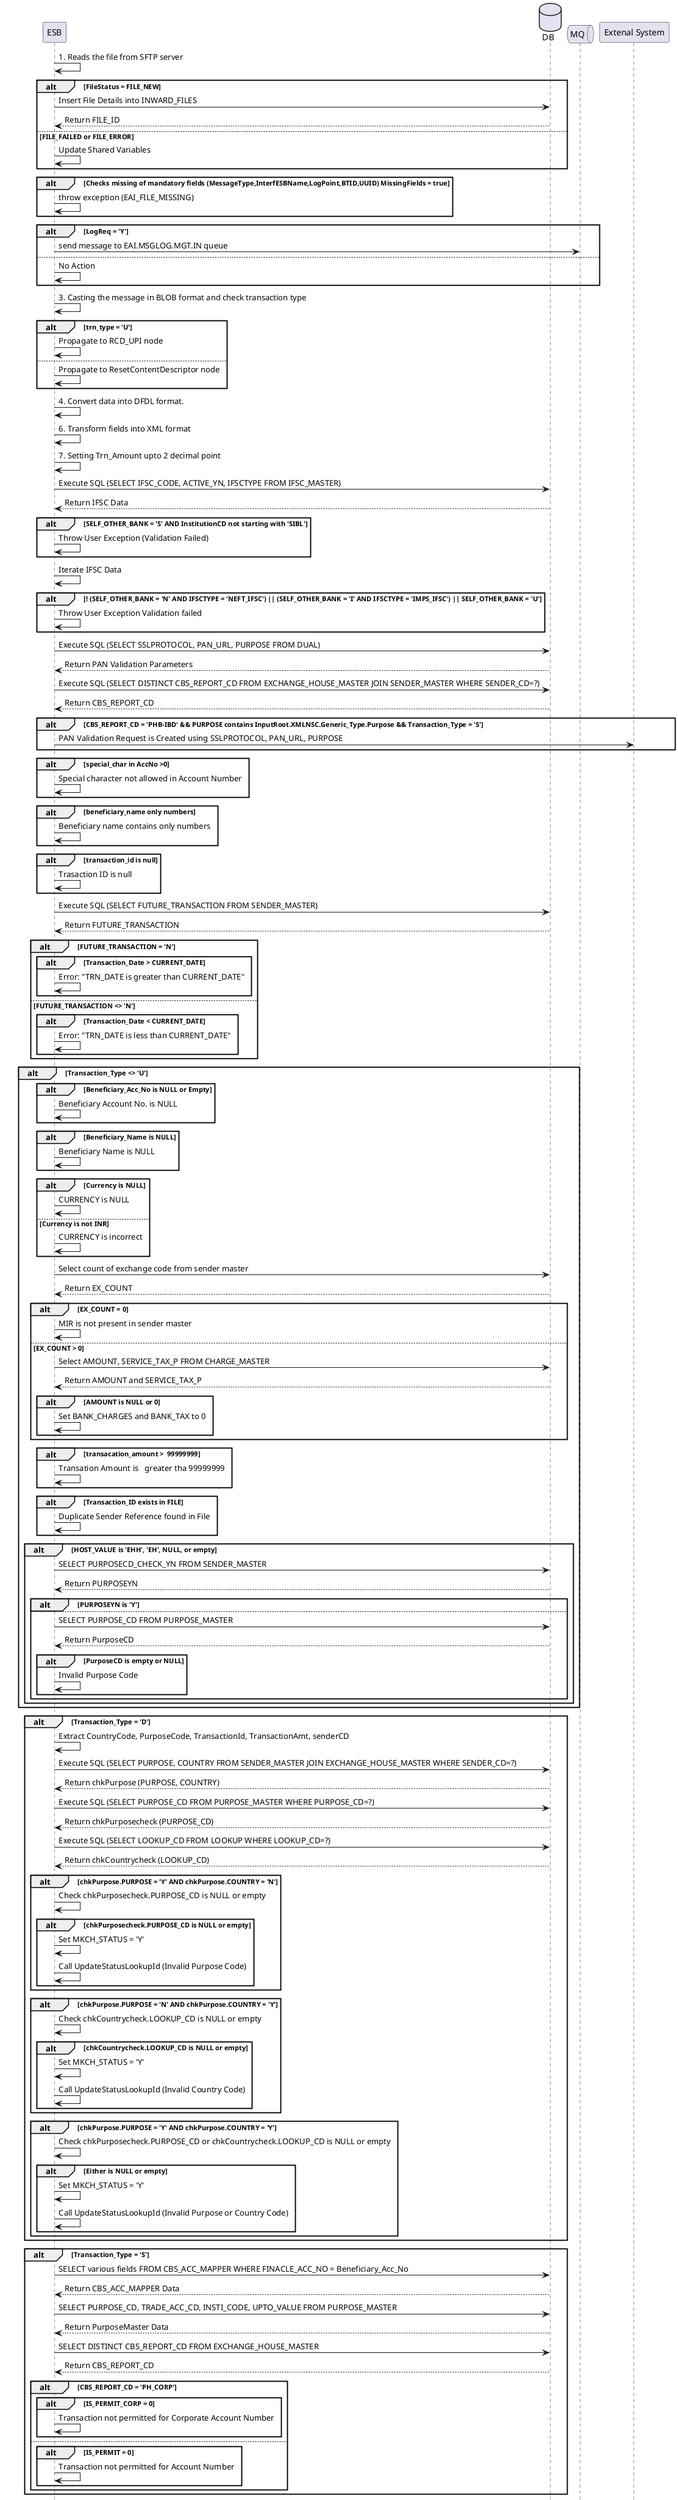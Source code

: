 @startuml
participant ESB
Database "DB" as DB
Queue "MQ" as MQ
participant "Extenal System" as ES

ESB -> ESB: 1. Reads the file from SFTP server

alt FileStatus = FILE_NEW
    ESB -> DB: Insert File Details into INWARD_FILES
    DB --> ESB: Return FILE_ID
else FILE_FAILED or FILE_ERROR
    ESB -> ESB: Update Shared Variables
end

alt Checks missing of mandatory fields (MessageType,InterfESBName,LogPoint,BTID,UUID) MissingFields = true
    ESB-> ESB: throw exception (EAI_FILE_MISSING)
end

alt LogReq = 'Y'
    ESB -> MQ: send message to EAI.MSGLOG.MGT.IN queue
else
    ESB -> ESB: No Action
end

ESB->ESB: 3. Casting the message in BLOB format and check transaction type

alt trn_type = 'U'
    ESB -> ESB: Propagate to RCD_UPI node
else
    ESB -> ESB: Propagate to ResetContentDescriptor node
end

ESB->ESB: 4. Convert data into DFDL format. 

ESB->ESB: 6. Transform fields into XML format

ESB->ESB: 7. Setting Trn_Amount upto 2 decimal point


ESB -> DB: Execute SQL (SELECT IFSC_CODE, ACTIVE_YN, IFSCTYPE FROM IFSC_MASTER)
DB --> ESB: Return IFSC Data

alt SELF_OTHER_BANK = 'S' AND InstitutionCD not starting with 'SIBL'
    ESB -> ESB: Throw User Exception (Validation Failed)
end

ESB -> ESB: Iterate IFSC Data
alt ! (SELF_OTHER_BANK = 'N' AND IFSCTYPE = 'NEFT_IFSC') || (SELF_OTHER_BANK = 'I' AND IFSCTYPE = 'IMPS_IFSC') || SELF_OTHER_BANK = 'U'
    ESB -> ESB: Throw User Exception Validation failed
end

ESB -> DB: Execute SQL (SELECT SSLPROTOCOL, PAN_URL, PURPOSE FROM DUAL)
DB --> ESB: Return PAN Validation Parameters

ESB -> DB: Execute SQL (SELECT DISTINCT CBS_REPORT_CD FROM EXCHANGE_HOUSE_MASTER JOIN SENDER_MASTER WHERE SENDER_CD=?)
DB --> ESB: Return CBS_REPORT_CD

alt CBS_REPORT_CD = 'PHB-IBD' && PURPOSE contains InputRoot.XMLNSC.Generic_Type.Purpose && Transaction_Type = 'S'
    ESB -> ES: PAN Validation Request is Created using SSLPROTOCOL, PAN_URL, PURPOSE
end


alt special_char in AccNo >0
    ESB -> ESB : Special character not allowed in Account Number
end
alt beneficiary_name only numbers
    ESB -> ESB : Beneficiary name contains only numbers
end
alt transaction_id is null 
    ESB -> ESB : Trasaction ID is null
end

ESB -> DB: Execute SQL (SELECT FUTURE_TRANSACTION FROM SENDER_MASTER)
DB --> ESB: Return FUTURE_TRANSACTION

alt FUTURE_TRANSACTION = 'N'
    alt Transaction_Date > CURRENT_DATE
        ESB -> ESB: Error: "TRN_DATE is greater than CURRENT_DATE"
    end
else FUTURE_TRANSACTION <> 'N'
    alt Transaction_Date < CURRENT_DATE
        ESB -> ESB: Error: "TRN_DATE is less than CURRENT_DATE"
    end
end

alt Transaction_Type <> 'U'
    alt Beneficiary_Acc_No is NULL or Empty
        ESB -> ESB: Beneficiary Account No. is NULL
    end

    alt Beneficiary_Name is NULL
        ESB -> ESB: Beneficiary Name is NULL
    end

    alt Currency is NULL
        ESB -> ESB: CURRENCY is NULL
    else Currency is not INR
        ESB -> ESB: CURRENCY is incorrect
    end

    ESB -> DB: Select count of exchange code from sender master 
    DB --> ESB: Return EX_COUNT

    alt EX_COUNT = 0
        ESB -> ESB:  MIR is not present in sender master
    else EX_COUNT > 0
        ESB -> DB: Select AMOUNT, SERVICE_TAX_P FROM CHARGE_MASTER 
        DB --> ESB: Return AMOUNT and SERVICE_TAX_P
        
        alt AMOUNT is NULL or 0
            ESB -> ESB: Set BANK_CHARGES and BANK_TAX to 0
        end
    end

    alt transacation_amount >  99999999
            ESB -> ESB : Transation Amount is   greater tha 99999999
    end

    alt Transaction_ID exists in FILE
        ESB -> ESB: Duplicate Sender Reference found in File
    end

    alt HOST_VALUE is 'EHH', 'EH', NULL, or empty
        ESB -> DB: SELECT PURPOSECD_CHECK_YN FROM SENDER_MASTER 
        DB --> ESB: Return PURPOSEYN
        
        alt PURPOSEYN is 'Y'
            else
                ESB -> DB: SELECT PURPOSE_CD FROM PURPOSE_MASTER 
                DB --> ESB: Return PurposeCD
                alt PurposeCD is empty or NULL
                    ESB -> ESB: Invalid Purpose Code
                end
        end
        
    end
end

alt Transaction_Type = 'D'
    ESB -> ESB: Extract CountryCode, PurposeCode, TransactionId, TransactionAmt, senderCD
    ESB -> DB: Execute SQL (SELECT PURPOSE, COUNTRY FROM SENDER_MASTER JOIN EXCHANGE_HOUSE_MASTER WHERE SENDER_CD=?)
    DB --> ESB: Return chkPurpose (PURPOSE, COUNTRY)

    ESB -> DB: Execute SQL (SELECT PURPOSE_CD FROM PURPOSE_MASTER WHERE PURPOSE_CD=?)
    DB --> ESB: Return chkPurposecheck (PURPOSE_CD)

    ESB -> DB: Execute SQL (SELECT LOOKUP_CD FROM LOOKUP WHERE LOOKUP_CD=?)
    DB --> ESB: Return chkCountrycheck (LOOKUP_CD)

   alt chkPurpose.PURPOSE = 'Y' AND chkPurpose.COUNTRY = 'N'
        ESB -> ESB: Check chkPurposecheck.PURPOSE_CD is NULL or empty
        alt chkPurposecheck.PURPOSE_CD is NULL or empty
            ESB -> ESB: Set MKCH_STATUS = 'Y'
            ESB -> ESB: Call UpdateStatusLookupId (Invalid Purpose Code)
        end
    end

    alt chkPurpose.PURPOSE = 'N' AND chkPurpose.COUNTRY = 'Y'
        ESB -> ESB: Check chkCountrycheck.LOOKUP_CD is NULL or empty
        alt chkCountrycheck.LOOKUP_CD is NULL or empty
            ESB -> ESB: Set MKCH_STATUS = 'Y'
            ESB -> ESB: Call UpdateStatusLookupId (Invalid Country Code)
        end
    end

    alt chkPurpose.PURPOSE = 'Y' AND chkPurpose.COUNTRY = 'Y'
        ESB -> ESB: Check chkPurposecheck.PURPOSE_CD or chkCountrycheck.LOOKUP_CD is NULL or empty
        alt Either is NULL or empty
            ESB -> ESB: Set MKCH_STATUS = 'Y'
            ESB -> ESB: Call UpdateStatusLookupId (Invalid Purpose or Country Code)
        end
    end
end

alt Transaction_Type = 'S'
    ESB -> DB: SELECT various fields FROM CBS_ACC_MAPPER WHERE FINACLE_ACC_NO = Beneficiary_Acc_No
    DB --> ESB: Return CBS_ACC_MAPPER Data
    
    ESB -> DB: SELECT PURPOSE_CD, TRADE_ACC_CD, INSTI_CODE, UPTO_VALUE FROM PURPOSE_MASTER 
    DB --> ESB: Return PurposeMaster Data
    
    ESB -> DB: SELECT DISTINCT CBS_REPORT_CD FROM EXCHANGE_HOUSE_MASTER 
    DB --> ESB: Return CBS_REPORT_CD

    alt CBS_REPORT_CD = 'PH_CORP'
        alt IS_PERMIT_CORP = 0
            ESB -> ESB: Transaction not permitted for Corporate Account Number
        end
    else
        alt IS_PERMIT = 0
            ESB -> ESB:  Transaction not permitted for Account Number
        end
    end
end

alt Transaction_Type = 'R'
    alt Transaction_Amount <= RTGSMINAMT
        ESB -> ESB:  Invalid Transaction Amount For RTGS
    end
    
    alt Length(IFSC Code) <> 11
        ESB -> ESB: Invalid SIZE of IFSC Code
    else
        alt check IFSC Code Starts with 'SIBL'
            ESB -> ESB: ERROR : IFSC cannot be South Indian Bank
        else
            ESB -> DB: Query IFSC Code in IFSC_MASTER
            DB --> ESB: Return IFSC_TYPE
            alt IFSC_TYPE is empty
                ESB -> ESB: Invalid IFSC Code
            else
                alt IFSC_TYPE = 'SIBL_IFSC'
                    ESB -> ESB:  IFSC cannot be South Indian Bank
                end
            end
        end
    end
end

alt Transaction_Type = 'N'
    ESB -> DB: Retrieve Trade Account Limits
    DB --> ESB: Return Trade Limits
    ESB -> DB: Query Purpose Code in PURPOSE_MASTER
    DB --> ESB: Return Purpose Details
    
    ESB -> ESB: Validate Transaction Amount
    alt Transaction Amount > TRD_LIMIT or TRD_LIMIT_BANK
        ESB -> ESB: Value Limit is Exceed
    end
    
    ESB -> ESB: Validate Transaction Reference Number Length
    alt Length(Transaction Reference Number) not between 1 and 16
        ESB -> ESB: Invalid Transaction Reference Number
    end
    
    ESB -> ESB: Validate IFSC Code Length
    alt Length(IFSC Code) <> 11
        ESB -> ESB: Invalid SIZE of IFSC Code
    else
        ESB -> ESB: Check IFSC Code Prefix
        alt Prefix(IFSC Code) = 'SIBL'
            ESB -> ESB: IFSC cannot be South Indian Bank
        else
            ESB -> DB: Query IFSC Code in IFSC_MASTER
            DB --> ESB: Return IFSC_TYPE
            alt IFSC_TYPE is empty
                ESB -> ESB: Invalid IFSC Code
            else
                alt IFSC_TYPE = 'SIBL_IFSC'
                    ESB -> ESB: IFSC cannot be South Indian Bank
                end
            end
        end
    end
    
alt Notification Count <> 2
        ESB -> ESB: SMS/EMAIL cannot be BLANK
    end
end


alt Transaction_Type = 'I'
    ESB -> DB: get max amount limits for IMPS
    DB --> ESB: Return max limits
    alt transacation_amount_limit> max limit 
        ESB -> ESB: Limit Exceeds
    end
    alt Transaction_ID length not between 1 and 16
    ESB -> ESB: Invalid Transaction Reference Number
    alt IFSC_CODE lenght != 11
        ESB -> ESB: Invalid IFSC Code Size
    end

        DB -> ESB: Return IFSC validity
        alt IFSC_CODE is invalid
            ESB -> ESB: Invalid IFSC Code
        else IFSC_CODE is valid
            ESB -> ESB: Check Remitter_Notification length
            alt Invalid Remitter_Notification
                ESB -> ESB: SMS/EMAIL cannot be BLANK
                alt Remitter_Notification[1] = 'SMS'
                    ESB -> ESB: Validate Mobile Number
                    alt Invalid Mobile Number
                        ESB -> ESB: Mobile Number is Invalid
                    end
                else Remitter_Notification[1] = 'EML'
                    ESB -> ESB: Validate Email Format
                    alt Invalid Email Format
                        ESB -> ESB: Invalid e-Mail Format
                    end
                else Invalid value for SMS/EMail Field
                    ESB -> ESB: Invalid value for SMS/EMail Field
                end
            end
        end
    end
end


alt Transaction_Type = 'U'
    alt HOST = 'CORP'
        ESB -> ESB:  Transaction Not Permitted For CORPORATE Customers 
    end
    alt UPI validation
        alt UPI is NULL or length < 1
        ESB -> ESB : Error: Upi ID is NULL or Blank
        end
            alt Invalid Beneficiary AccNo or IFSC
            ESB -> DB: Query IFSC validity
            DB --> ESB: Return IFSC validity
            alt Invalid Beneficiary IFSC Code
                ESB --> ESB:  Invalid Beneficiary IFSC Code
            end
        else Valid UPI
            ESB -> ESB: Check UPI length and format
            alt Invalid UPI
                ESB --> ESB:  Please Enter Valid VPA
            end
        end
    end

    ESB -> DB: Query max amount for UPI
    DB --> ESB: Return UPI max amount
    ESB -> ESB: Check if Transaction_Amount > UPI_MAX_AMOUNT
    alt Amount exceeds UPI_MAX_AMOUNT
        ESB -> ESB:  Amount should be less than/equal 99,999
    end

    alt Check Transaction_ID length is not between 1 to 16
    ESB -> ESB:  Invalid Transaction Reference Number
    end
    alt Remitter details
        ESB -> ESB: Check RemitterAccNo length
        alt Invalid RemitterAccNo
            ESB -> ESB:  Invalid Sender Account Number
        end
        ESB -> ESB: Check RemitterIFSC length
        alt Invalid RemitterIFSC
            ESB -> ESB:  Invalid Sender IFSC
        end
    end
end

alt validation error exists
    ESB -> ESB: Throw Exception Validation Error

    else No Validation Errors
    ESB -> ESB: Update TOTAL_VALID_AMOUNT
    ESB -> ESB: Increment TOTAL_VALID_RECORDS

    alt FILE_DATE is NULL
        ESB -> ESB: update FILE_DATE to Transaction_Date
    end

    ESB -> DB: Query Role-based Limit from LIMIT_MASTER
    DB --> ESB: Return ROLE_LIMIT

    ESB -> ESB: Update SHARED_MSG_CNT
    ESB -> ESB: Populate MESSAGE array with new record
    ESB --> ESB: Update MESSAGE with FILE_ID, PAYLOAD, ORG_MSG, MSGNO, ROLE
end

alt File is Valid 
    ESB ->ESB : Process Each Message 
    ESB -> DB : Insert Data in Database
else 
    ESB -> ESB : Throw exception File Validation Failed
end

alt total_amount in the file >100000000
    ESB -> DB : Update File Status to FILE_FAILED
    ESB -> ESB : Total Amount is Greater than or equal to 100000000
end

@enduml




